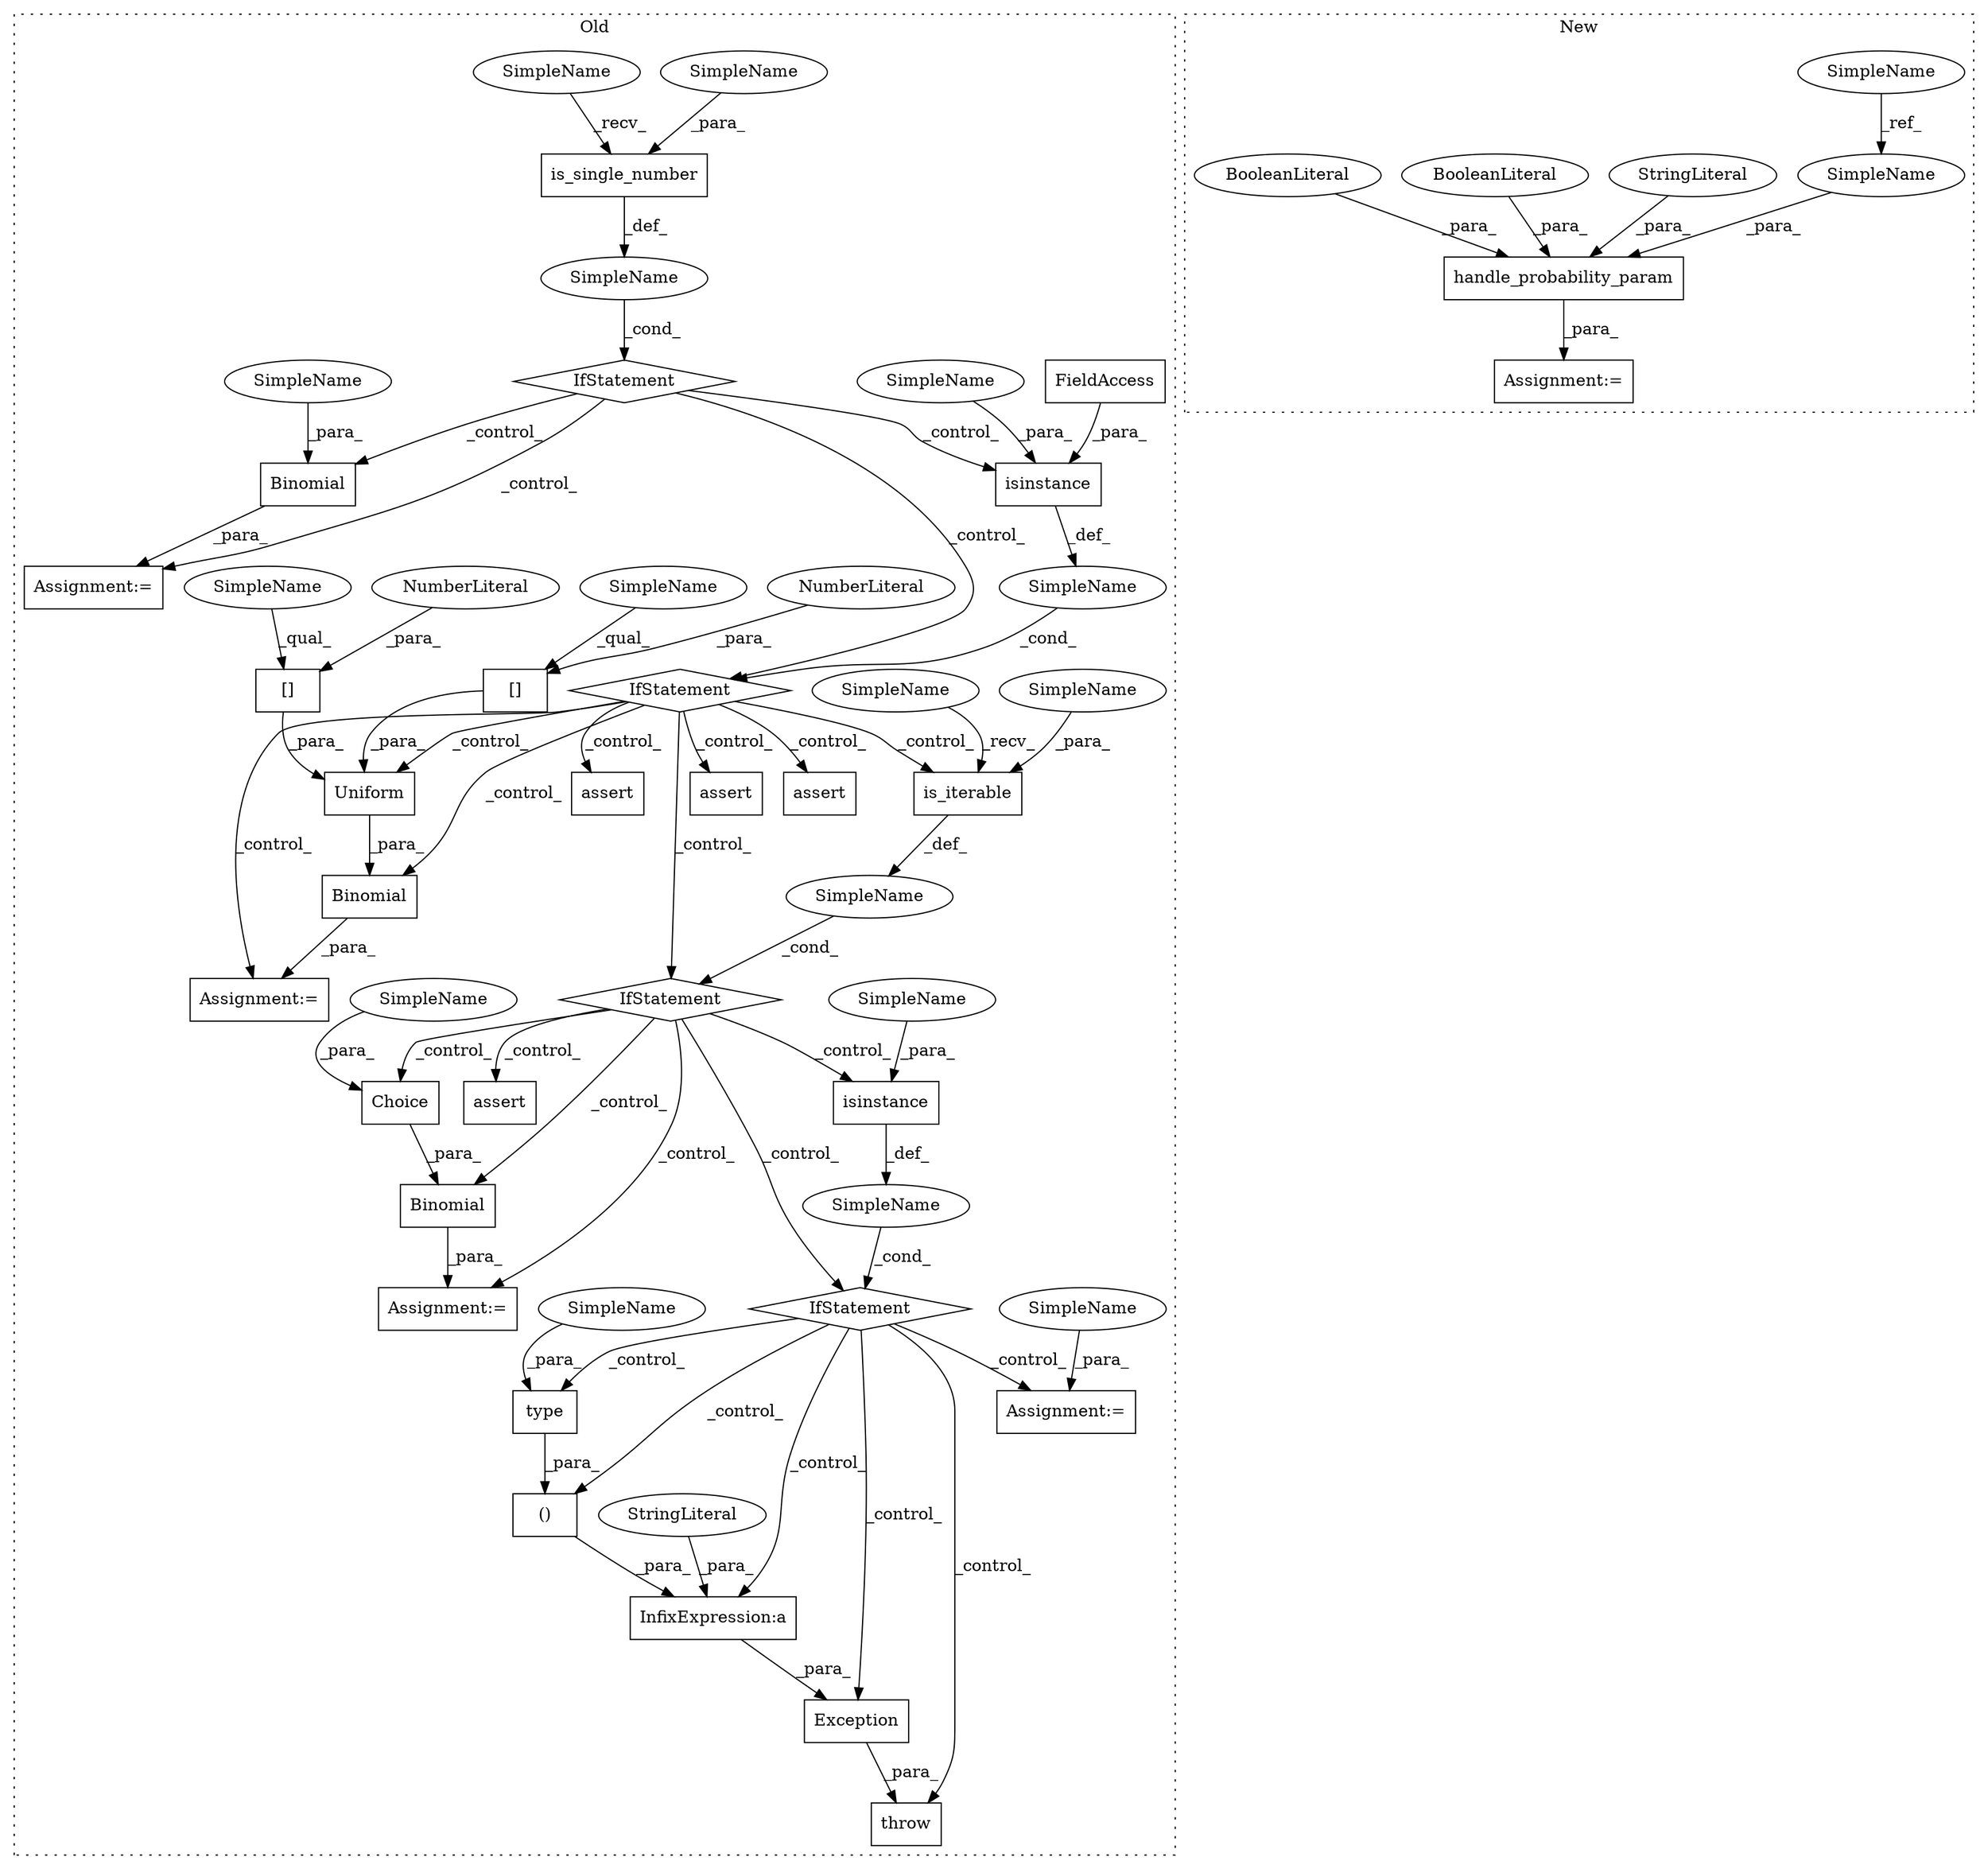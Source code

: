 digraph G {
subgraph cluster0 {
1 [label="Binomial" a="32" s="17257,17267" l="9,1" shape="box"];
4 [label="is_single_number" a="32" s="17223,17241" l="17,1" shape="box"];
5 [label="IfStatement" a="25" s="17212,17242" l="4,2" shape="diamond"];
6 [label="SimpleName" a="42" s="" l="" shape="ellipse"];
8 [label="Exception" a="32" s="17826,17975" l="10,2" shape="box"];
9 [label="throw" a="53" s="17820" l="6" shape="box"];
10 [label="assert" a="32" s="17549,17683" l="10,1" shape="box"];
11 [label="Assignment:=" a="7" s="17256" l="1" shape="box"];
12 [label="Binomial" a="32" s="17461,17488" l="9,1" shape="box"];
13 [label="InfixExpression:a" a="27" s="17934" l="10" shape="box"];
14 [label="()" a="106" s="17944" l="31" shape="box"];
15 [label="is_iterable" a="32" s="17518,17531" l="12,1" shape="box"];
16 [label="[]" a="2" s="17483,17486" l="2,1" shape="box"];
17 [label="NumberLiteral" a="34" s="17485" l="1" shape="ellipse"];
18 [label="[]" a="2" s="17478,17481" l="2,1" shape="box"];
19 [label="NumberLiteral" a="34" s="17480" l="1" shape="ellipse"];
20 [label="Choice" a="32" s="17717,17725" l="7,1" shape="box"];
21 [label="assert" a="32" s="17326,17347" l="10,1" shape="box"];
22 [label="IfStatement" a="25" s="17745,17782" l="4,2" shape="diamond"];
23 [label="assert" a="32" s="17413,17447" l="10,1" shape="box"];
24 [label="IfStatement" a="25" s="17507,17532" l="4,2" shape="diamond"];
25 [label="assert" a="32" s="17363,17397" l="10,1" shape="box"];
28 [label="IfStatement" a="25" s="17286,17309" l="4,2" shape="diamond"];
29 [label="SimpleName" a="42" s="" l="" shape="ellipse"];
30 [label="SimpleName" a="42" s="" l="" shape="ellipse"];
31 [label="Uniform" a="32" s="17470,17487" l="8,1" shape="box"];
32 [label="SimpleName" a="42" s="" l="" shape="ellipse"];
33 [label="isinstance" a="32" s="17290,17308" l="11,1" shape="box"];
34 [label="FieldAccess" a="22" s="17303" l="5" shape="box"];
35 [label="type" a="32" s="17968,17974" l="5,1" shape="box"];
36 [label="isinstance" a="32" s="17749,17781" l="11,1" shape="box"];
38 [label="Assignment:=" a="7" s="17796" l="1" shape="box"];
39 [label="Assignment:=" a="7" s="17696" l="1" shape="box"];
40 [label="Assignment:=" a="7" s="17460" l="1" shape="box"];
41 [label="StringLiteral" a="45" s="17836" l="98" shape="ellipse"];
42 [label="Binomial" a="32" s="17697,17726" l="9,1" shape="box"];
44 [label="SimpleName" a="42" s="17483" l="1" shape="ellipse"];
45 [label="SimpleName" a="42" s="17240" l="1" shape="ellipse"];
46 [label="SimpleName" a="42" s="17973" l="1" shape="ellipse"];
47 [label="SimpleName" a="42" s="17301" l="1" shape="ellipse"];
48 [label="SimpleName" a="42" s="17530" l="1" shape="ellipse"];
49 [label="SimpleName" a="42" s="17760" l="1" shape="ellipse"];
50 [label="SimpleName" a="42" s="17266" l="1" shape="ellipse"];
51 [label="SimpleName" a="42" s="17797" l="1" shape="ellipse"];
52 [label="SimpleName" a="42" s="17478" l="1" shape="ellipse"];
53 [label="SimpleName" a="42" s="17724" l="1" shape="ellipse"];
54 [label="SimpleName" a="42" s="17511" l="6" shape="ellipse"];
55 [label="SimpleName" a="42" s="17216" l="6" shape="ellipse"];
label = "Old";
style="dotted";
}
subgraph cluster1 {
2 [label="handle_probability_param" a="32" s="17228,17268" l="25,1" shape="box"];
3 [label="SimpleName" a="42" s="16987" l="1" shape="ellipse"];
7 [label="StringLiteral" a="45" s="17255" l="3" shape="ellipse"];
26 [label="BooleanLiteral" a="9" s="17259" l="4" shape="ellipse"];
27 [label="BooleanLiteral" a="9" s="17264" l="4" shape="ellipse"];
37 [label="Assignment:=" a="7" s="17216" l="1" shape="box"];
43 [label="SimpleName" a="42" s="17253" l="1" shape="ellipse"];
label = "New";
style="dotted";
}
1 -> 11 [label="_para_"];
2 -> 37 [label="_para_"];
3 -> 43 [label="_ref_"];
4 -> 6 [label="_def_"];
5 -> 1 [label="_control_"];
5 -> 33 [label="_control_"];
5 -> 28 [label="_control_"];
5 -> 11 [label="_control_"];
6 -> 5 [label="_cond_"];
7 -> 2 [label="_para_"];
8 -> 9 [label="_para_"];
12 -> 40 [label="_para_"];
13 -> 8 [label="_para_"];
14 -> 13 [label="_para_"];
15 -> 32 [label="_def_"];
16 -> 31 [label="_para_"];
17 -> 16 [label="_para_"];
18 -> 31 [label="_para_"];
19 -> 18 [label="_para_"];
20 -> 42 [label="_para_"];
22 -> 14 [label="_control_"];
22 -> 9 [label="_control_"];
22 -> 38 [label="_control_"];
22 -> 35 [label="_control_"];
22 -> 13 [label="_control_"];
22 -> 8 [label="_control_"];
24 -> 36 [label="_control_"];
24 -> 42 [label="_control_"];
24 -> 20 [label="_control_"];
24 -> 10 [label="_control_"];
24 -> 22 [label="_control_"];
24 -> 39 [label="_control_"];
26 -> 2 [label="_para_"];
27 -> 2 [label="_para_"];
28 -> 23 [label="_control_"];
28 -> 12 [label="_control_"];
28 -> 40 [label="_control_"];
28 -> 25 [label="_control_"];
28 -> 15 [label="_control_"];
28 -> 21 [label="_control_"];
28 -> 24 [label="_control_"];
28 -> 31 [label="_control_"];
29 -> 28 [label="_cond_"];
30 -> 22 [label="_cond_"];
31 -> 12 [label="_para_"];
32 -> 24 [label="_cond_"];
33 -> 29 [label="_def_"];
34 -> 33 [label="_para_"];
35 -> 14 [label="_para_"];
36 -> 30 [label="_def_"];
41 -> 13 [label="_para_"];
42 -> 39 [label="_para_"];
43 -> 2 [label="_para_"];
44 -> 16 [label="_qual_"];
45 -> 4 [label="_para_"];
46 -> 35 [label="_para_"];
47 -> 33 [label="_para_"];
48 -> 15 [label="_para_"];
49 -> 36 [label="_para_"];
50 -> 1 [label="_para_"];
51 -> 38 [label="_para_"];
52 -> 18 [label="_qual_"];
53 -> 20 [label="_para_"];
54 -> 15 [label="_recv_"];
55 -> 4 [label="_recv_"];
}